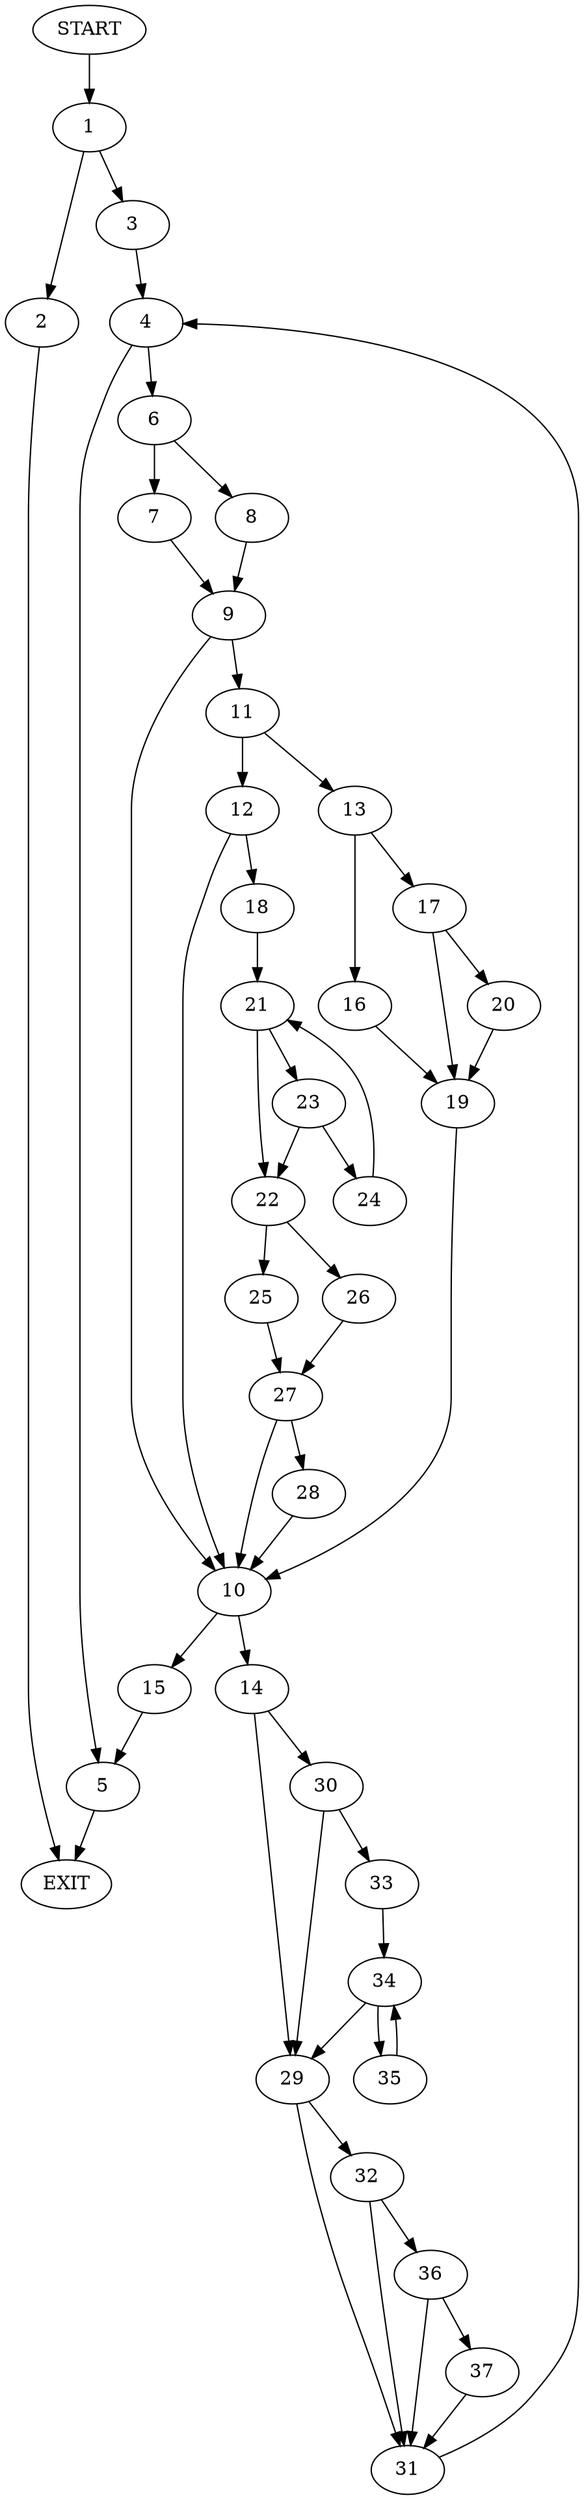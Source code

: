 digraph {
0 [label="START"]
38 [label="EXIT"]
0 -> 1
1 -> 2
1 -> 3
2 -> 38
3 -> 4
4 -> 5
4 -> 6
5 -> 38
6 -> 7
6 -> 8
7 -> 9
8 -> 9
9 -> 10
9 -> 11
11 -> 12
11 -> 13
10 -> 14
10 -> 15
13 -> 16
13 -> 17
12 -> 10
12 -> 18
17 -> 19
17 -> 20
16 -> 19
19 -> 10
20 -> 19
18 -> 21
21 -> 22
21 -> 23
23 -> 24
23 -> 22
22 -> 25
22 -> 26
24 -> 21
26 -> 27
25 -> 27
27 -> 10
27 -> 28
28 -> 10
14 -> 29
14 -> 30
15 -> 5
29 -> 31
29 -> 32
30 -> 33
30 -> 29
33 -> 34
34 -> 35
34 -> 29
35 -> 34
31 -> 4
32 -> 31
32 -> 36
36 -> 31
36 -> 37
37 -> 31
}
